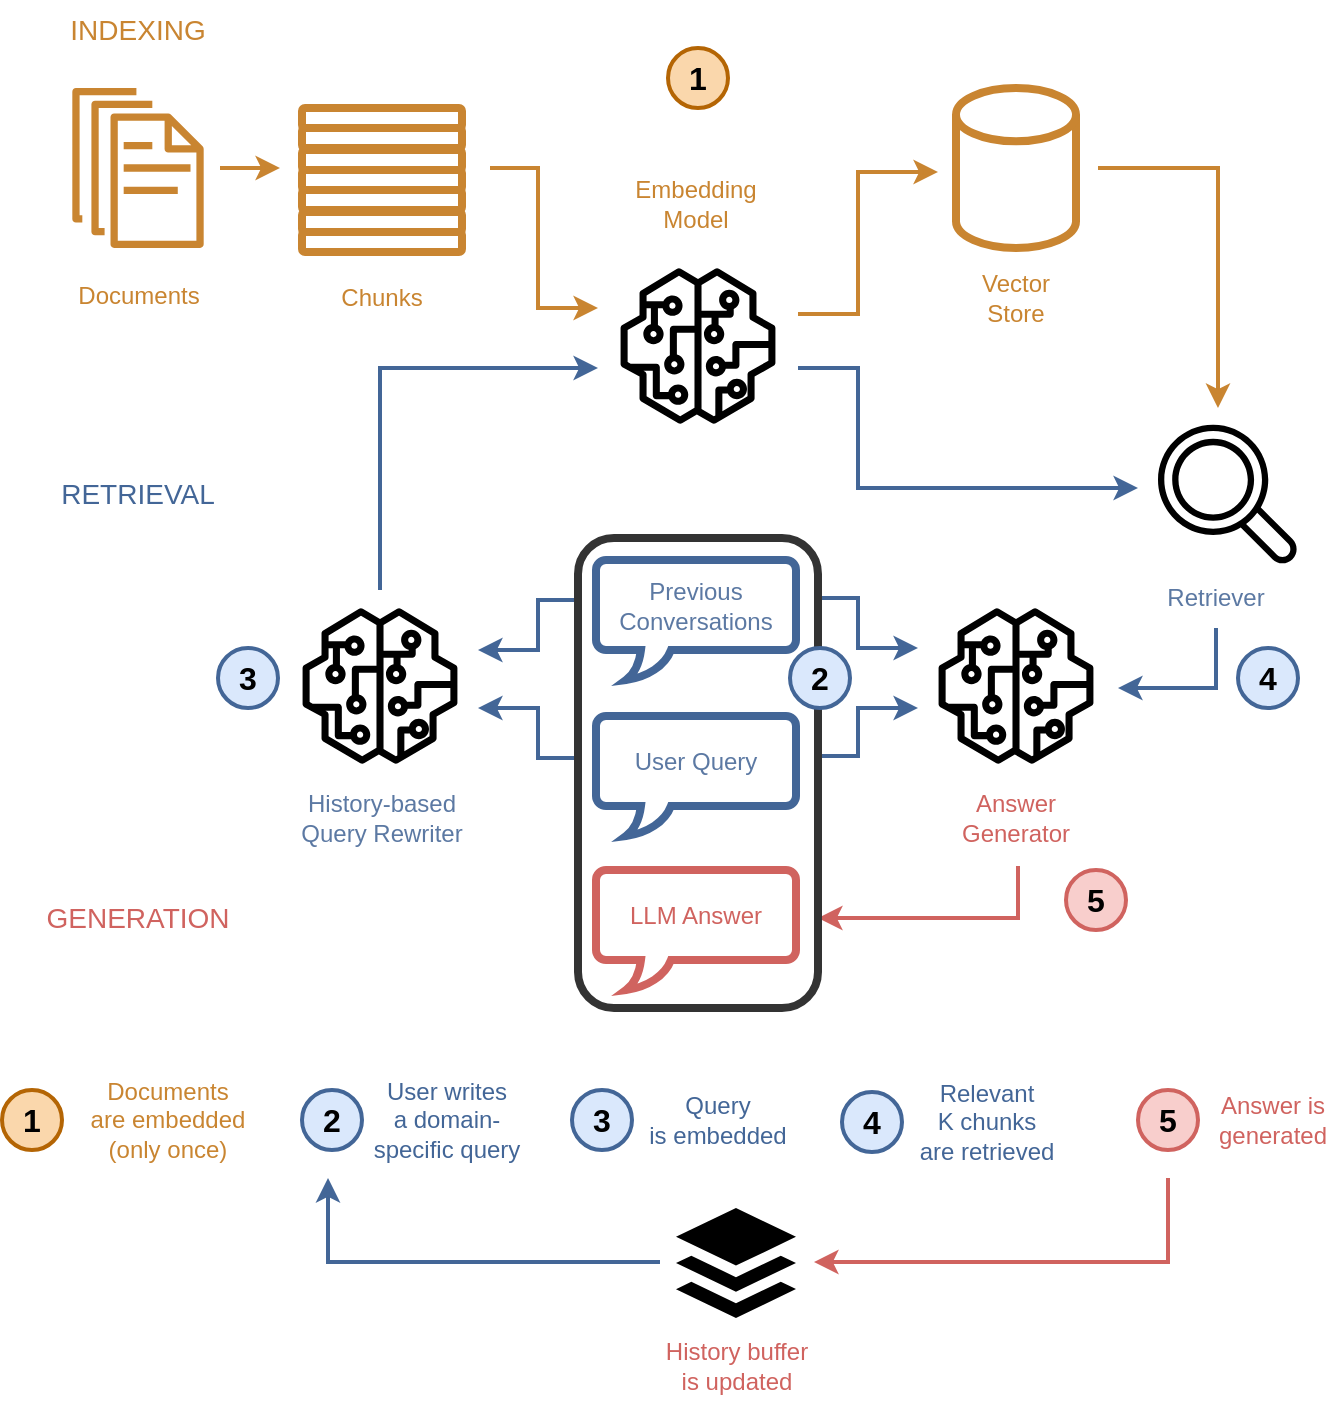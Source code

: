 <mxfile version="28.0.7">
  <diagram name="Page-1" id="A0v4osGbIFXanSQHNsu0">
    <mxGraphModel dx="2032" dy="761" grid="1" gridSize="11" guides="1" tooltips="1" connect="1" arrows="1" fold="1" page="1" pageScale="1" pageWidth="1100" pageHeight="850" math="0" shadow="0">
      <root>
        <mxCell id="0" />
        <mxCell id="1" parent="0" />
        <mxCell id="MLRTUsqkNvuf_6sixTTs-122" value="" style="group" vertex="1" connectable="0" parent="1">
          <mxGeometry x="107" y="166" width="634" height="504" as="geometry" />
        </mxCell>
        <mxCell id="MLRTUsqkNvuf_6sixTTs-6" value="&lt;font style=&quot;color: light-dark(rgb(201, 133, 49), rgb(201, 133, 49));&quot;&gt;Documents&lt;/font&gt;" style="sketch=0;outlineConnect=0;dashed=0;verticalLabelPosition=bottom;verticalAlign=top;align=center;html=1;fontSize=12;fontStyle=0;aspect=fixed;shape=mxgraph.aws4.resourceIcon;resIcon=mxgraph.aws4.documents;fillColor=none;strokeColor=light-dark(#C98531,#C98531);" vertex="1" parent="MLRTUsqkNvuf_6sixTTs-122">
          <mxGeometry y="34" width="100" height="100" as="geometry" />
        </mxCell>
        <mxCell id="MLRTUsqkNvuf_6sixTTs-16" style="edgeStyle=orthogonalEdgeStyle;rounded=0;orthogonalLoop=1;jettySize=auto;html=1;strokeWidth=2;strokeColor=light-dark(#C98531,#C98531);" edge="1" parent="MLRTUsqkNvuf_6sixTTs-122">
          <mxGeometry relative="1" as="geometry">
            <mxPoint x="280" y="154" as="targetPoint" />
            <mxPoint x="226" y="84" as="sourcePoint" />
            <Array as="points">
              <mxPoint x="250" y="84" />
              <mxPoint x="250" y="154" />
            </Array>
          </mxGeometry>
        </mxCell>
        <mxCell id="MLRTUsqkNvuf_6sixTTs-9" value="" style="rounded=1;whiteSpace=wrap;html=1;strokeWidth=4;strokeColor=light-dark(#C98531,#C98531);" vertex="1" parent="MLRTUsqkNvuf_6sixTTs-122">
          <mxGeometry x="132" y="54" width="80" height="10" as="geometry" />
        </mxCell>
        <mxCell id="MLRTUsqkNvuf_6sixTTs-17" style="edgeStyle=orthogonalEdgeStyle;rounded=0;orthogonalLoop=1;jettySize=auto;html=1;strokeWidth=2;strokeColor=light-dark(#C98531,#C98531);" edge="1" parent="MLRTUsqkNvuf_6sixTTs-122">
          <mxGeometry relative="1" as="geometry">
            <mxPoint x="121" y="84" as="targetPoint" />
            <mxPoint x="91" y="84" as="sourcePoint" />
          </mxGeometry>
        </mxCell>
        <mxCell id="MLRTUsqkNvuf_6sixTTs-20" value="" style="strokeWidth=4;html=1;shape=mxgraph.flowchart.database;whiteSpace=wrap;strokeColor=light-dark(#C98531,#C98531);" vertex="1" parent="MLRTUsqkNvuf_6sixTTs-122">
          <mxGeometry x="459" y="44" width="60" height="80" as="geometry" />
        </mxCell>
        <mxCell id="MLRTUsqkNvuf_6sixTTs-22" value="&lt;font style=&quot;color: light-dark(rgb(201, 133, 49), rgb(201, 133, 49));&quot;&gt;Vector Store&lt;/font&gt;" style="text;strokeColor=none;align=center;fillColor=none;html=1;verticalAlign=middle;whiteSpace=wrap;rounded=0;" vertex="1" parent="MLRTUsqkNvuf_6sixTTs-122">
          <mxGeometry x="459" y="134" width="60" height="30" as="geometry" />
        </mxCell>
        <mxCell id="MLRTUsqkNvuf_6sixTTs-25" style="edgeStyle=orthogonalEdgeStyle;rounded=0;orthogonalLoop=1;jettySize=auto;html=1;strokeWidth=2;strokeColor=light-dark(#C98531,#C98531);" edge="1" parent="MLRTUsqkNvuf_6sixTTs-122">
          <mxGeometry relative="1" as="geometry">
            <mxPoint x="450" y="86" as="targetPoint" />
            <mxPoint x="380" y="157" as="sourcePoint" />
            <Array as="points">
              <mxPoint x="410" y="157" />
              <mxPoint x="410" y="86" />
              <mxPoint x="450" y="86" />
            </Array>
          </mxGeometry>
        </mxCell>
        <mxCell id="MLRTUsqkNvuf_6sixTTs-29" value="&lt;font style=&quot;color: light-dark(rgb(92, 121, 163), rgb(92, 121, 163));&quot;&gt;User Query&lt;/font&gt;" style="whiteSpace=wrap;html=1;shape=mxgraph.basic.roundRectCallout;dx=30;dy=15;size=5;boundedLbl=1;strokeWidth=4;fillColor=none;gradientColor=#7ea6e0;strokeColor=light-dark(#436697,#436697);" vertex="1" parent="MLRTUsqkNvuf_6sixTTs-122">
          <mxGeometry x="279" y="358" width="100" height="60" as="geometry" />
        </mxCell>
        <mxCell id="MLRTUsqkNvuf_6sixTTs-30" value="&lt;font style=&quot;color: light-dark(rgb(92, 121, 163), rgb(92, 121, 163));&quot;&gt;Previous Conversations&lt;/font&gt;" style="whiteSpace=wrap;html=1;shape=mxgraph.basic.roundRectCallout;dx=30;dy=15;size=5;boundedLbl=1;strokeWidth=4;gradientDirection=east;fillColor=none;gradientColor=#7ea6e0;strokeColor=light-dark(#436697,#436697);" vertex="1" parent="MLRTUsqkNvuf_6sixTTs-122">
          <mxGeometry x="279" y="280" width="100" height="60" as="geometry" />
        </mxCell>
        <mxCell id="MLRTUsqkNvuf_6sixTTs-31" value="&lt;font style=&quot;color: light-dark(rgb(208, 99, 95), rgb(208, 99, 95));&quot;&gt;LLM Answer&lt;/font&gt;" style="whiteSpace=wrap;html=1;shape=mxgraph.basic.roundRectCallout;dx=30;dy=15;size=5;boundedLbl=1;strokeWidth=4;fillColor=none;gradientColor=#ea6b66;strokeColor=light-dark(#D0635F,#D0635F);" vertex="1" parent="MLRTUsqkNvuf_6sixTTs-122">
          <mxGeometry x="279" y="435" width="100" height="60" as="geometry" />
        </mxCell>
        <mxCell id="MLRTUsqkNvuf_6sixTTs-47" value="" style="edgeStyle=orthogonalEdgeStyle;rounded=0;orthogonalLoop=1;jettySize=auto;html=1;strokeWidth=2;fillColor=#dae8fc;gradientColor=#7ea6e0;strokeColor=light-dark(#436697,#436697);" edge="1" parent="MLRTUsqkNvuf_6sixTTs-122">
          <mxGeometry relative="1" as="geometry">
            <mxPoint x="170" y="294" as="sourcePoint" />
            <mxPoint x="280" y="184" as="targetPoint" />
            <Array as="points">
              <mxPoint x="171" y="294" />
              <mxPoint x="171" y="184" />
              <mxPoint x="280" y="184" />
            </Array>
          </mxGeometry>
        </mxCell>
        <mxCell id="MLRTUsqkNvuf_6sixTTs-34" value="" style="sketch=0;outlineConnect=0;gradientColor=#7EA6E0;fillColor=light-dark(#436697,#436697);strokeColor=#6c8ebf;dashed=0;verticalLabelPosition=bottom;verticalAlign=top;align=center;html=1;fontSize=12;fontStyle=0;aspect=fixed;pointerEvents=1;shape=mxgraph.aws4.sagemaker_model;strokeWidth=1;" vertex="1" parent="MLRTUsqkNvuf_6sixTTs-122">
          <mxGeometry x="132" y="304" width="78" height="78" as="geometry" />
        </mxCell>
        <mxCell id="MLRTUsqkNvuf_6sixTTs-35" value="&lt;font style=&quot;color: light-dark(rgb(92, 121, 163), rgb(92, 121, 163));&quot;&gt;History-based Query Rewriter&lt;/font&gt;" style="text;strokeColor=none;align=center;fillColor=none;html=1;verticalAlign=middle;whiteSpace=wrap;rounded=0;" vertex="1" parent="MLRTUsqkNvuf_6sixTTs-122">
          <mxGeometry x="127" y="394" width="90" height="30" as="geometry" />
        </mxCell>
        <mxCell id="MLRTUsqkNvuf_6sixTTs-36" style="edgeStyle=orthogonalEdgeStyle;rounded=0;orthogonalLoop=1;jettySize=auto;html=1;strokeWidth=2;fillColor=#dae8fc;gradientColor=#7ea6e0;strokeColor=light-dark(#436697,#436697);" edge="1" parent="MLRTUsqkNvuf_6sixTTs-122">
          <mxGeometry relative="1" as="geometry">
            <mxPoint x="220" y="325" as="targetPoint" />
            <mxPoint x="270" y="300" as="sourcePoint" />
            <Array as="points">
              <mxPoint x="250" y="325" />
            </Array>
          </mxGeometry>
        </mxCell>
        <mxCell id="MLRTUsqkNvuf_6sixTTs-37" style="edgeStyle=orthogonalEdgeStyle;rounded=0;orthogonalLoop=1;jettySize=auto;html=1;strokeWidth=2;fillColor=#dae8fc;gradientColor=#7ea6e0;strokeColor=light-dark(#436697,#436697);" edge="1" parent="MLRTUsqkNvuf_6sixTTs-122">
          <mxGeometry relative="1" as="geometry">
            <mxPoint x="220" y="354" as="targetPoint" />
            <mxPoint x="270" y="379" as="sourcePoint" />
            <Array as="points">
              <mxPoint x="250" y="379" />
              <mxPoint x="250" y="354" />
              <mxPoint x="220" y="354" />
            </Array>
          </mxGeometry>
        </mxCell>
        <mxCell id="MLRTUsqkNvuf_6sixTTs-46" value="" style="sketch=0;outlineConnect=0;gradientColor=light-dark(#436697,#436697);fillColor=light-dark(#C98531,#C98531);strokeColor=#d79b00;dashed=0;verticalLabelPosition=bottom;verticalAlign=top;align=center;html=1;fontSize=12;fontStyle=0;aspect=fixed;pointerEvents=1;shape=mxgraph.aws4.sagemaker_model;strokeWidth=1;" vertex="1" parent="MLRTUsqkNvuf_6sixTTs-122">
          <mxGeometry x="291" y="134" width="78" height="78" as="geometry" />
        </mxCell>
        <mxCell id="MLRTUsqkNvuf_6sixTTs-49" value="" style="sketch=0;outlineConnect=0;fillColor=light-dark(#C98531,#C98531);strokeColor=#d79b00;dashed=0;verticalLabelPosition=bottom;verticalAlign=top;align=center;html=1;fontSize=12;fontStyle=0;aspect=fixed;pointerEvents=1;shape=mxgraph.aws4.magnifying_glass_2;gradientColor=light-dark(#436697,#436697);" vertex="1" parent="MLRTUsqkNvuf_6sixTTs-122">
          <mxGeometry x="560" y="212" width="70" height="70" as="geometry" />
        </mxCell>
        <mxCell id="MLRTUsqkNvuf_6sixTTs-50" value="" style="sketch=0;outlineConnect=0;fillColor=light-dark(#436697,#436697);strokeColor=none;dashed=0;verticalLabelPosition=bottom;verticalAlign=top;align=center;html=1;fontSize=12;fontStyle=0;aspect=fixed;pointerEvents=1;shape=mxgraph.aws4.sagemaker_model;strokeWidth=1;gradientColor=light-dark(#D0635F,#D0635F);" vertex="1" parent="MLRTUsqkNvuf_6sixTTs-122">
          <mxGeometry x="450" y="304" width="78" height="78" as="geometry" />
        </mxCell>
        <mxCell id="MLRTUsqkNvuf_6sixTTs-51" style="edgeStyle=orthogonalEdgeStyle;rounded=0;orthogonalLoop=1;jettySize=auto;html=1;strokeWidth=2;strokeColor=light-dark(#C98531,#C98531);" edge="1" parent="MLRTUsqkNvuf_6sixTTs-122">
          <mxGeometry relative="1" as="geometry">
            <mxPoint x="590" y="204" as="targetPoint" />
            <mxPoint x="530" y="84" as="sourcePoint" />
            <Array as="points">
              <mxPoint x="590" y="84" />
              <mxPoint x="590" y="204" />
            </Array>
          </mxGeometry>
        </mxCell>
        <mxCell id="MLRTUsqkNvuf_6sixTTs-53" style="edgeStyle=orthogonalEdgeStyle;rounded=0;orthogonalLoop=1;jettySize=auto;html=1;strokeWidth=2;fillColor=#dae8fc;gradientColor=#7ea6e0;strokeColor=light-dark(#436697,#436697);" edge="1" parent="MLRTUsqkNvuf_6sixTTs-122">
          <mxGeometry relative="1" as="geometry">
            <mxPoint x="550" y="244" as="targetPoint" />
            <mxPoint x="380" y="184" as="sourcePoint" />
            <Array as="points">
              <mxPoint x="410" y="184" />
              <mxPoint x="410" y="244" />
            </Array>
          </mxGeometry>
        </mxCell>
        <mxCell id="MLRTUsqkNvuf_6sixTTs-54" style="edgeStyle=orthogonalEdgeStyle;rounded=0;orthogonalLoop=1;jettySize=auto;html=1;strokeWidth=2;fillColor=#dae8fc;gradientColor=#7ea6e0;strokeColor=light-dark(#436697,#436697);" edge="1" parent="MLRTUsqkNvuf_6sixTTs-122">
          <mxGeometry relative="1" as="geometry">
            <mxPoint x="440" y="324" as="targetPoint" />
            <mxPoint x="390" y="299" as="sourcePoint" />
            <Array as="points">
              <mxPoint x="410" y="299" />
              <mxPoint x="410" y="324" />
            </Array>
          </mxGeometry>
        </mxCell>
        <mxCell id="MLRTUsqkNvuf_6sixTTs-55" style="edgeStyle=orthogonalEdgeStyle;rounded=0;orthogonalLoop=1;jettySize=auto;html=1;strokeWidth=2;fillColor=#dae8fc;gradientColor=#7ea6e0;strokeColor=light-dark(#436697,#436697);" edge="1" parent="MLRTUsqkNvuf_6sixTTs-122">
          <mxGeometry relative="1" as="geometry">
            <mxPoint x="440" y="354" as="targetPoint" />
            <mxPoint x="390" y="378" as="sourcePoint" />
            <Array as="points">
              <mxPoint x="410" y="378" />
              <mxPoint x="410" y="354" />
            </Array>
          </mxGeometry>
        </mxCell>
        <mxCell id="MLRTUsqkNvuf_6sixTTs-56" style="edgeStyle=orthogonalEdgeStyle;rounded=0;orthogonalLoop=1;jettySize=auto;html=1;strokeWidth=2;exitX=0.5;exitY=1;exitDx=0;exitDy=0;fillColor=#dae8fc;gradientColor=#7ea6e0;strokeColor=light-dark(#436697,#436697);" edge="1" parent="MLRTUsqkNvuf_6sixTTs-122" source="MLRTUsqkNvuf_6sixTTs-78">
          <mxGeometry relative="1" as="geometry">
            <mxPoint x="540" y="344" as="targetPoint" />
            <mxPoint x="600" y="324" as="sourcePoint" />
            <Array as="points">
              <mxPoint x="589" y="344" />
            </Array>
          </mxGeometry>
        </mxCell>
        <mxCell id="MLRTUsqkNvuf_6sixTTs-58" style="edgeStyle=orthogonalEdgeStyle;rounded=0;orthogonalLoop=1;jettySize=auto;html=1;strokeWidth=2;fillColor=#f8cecc;gradientColor=#ea6b66;strokeColor=light-dark(#D0635F,#D0635F);" edge="1" parent="MLRTUsqkNvuf_6sixTTs-122">
          <mxGeometry relative="1" as="geometry">
            <mxPoint x="390" y="459" as="targetPoint" />
            <mxPoint x="490" y="434" as="sourcePoint" />
            <Array as="points">
              <mxPoint x="489" y="434" />
              <mxPoint x="490" y="434" />
              <mxPoint x="490" y="459" />
            </Array>
          </mxGeometry>
        </mxCell>
        <mxCell id="MLRTUsqkNvuf_6sixTTs-68" value="" style="rounded=1;whiteSpace=wrap;html=1;strokeWidth=4;strokeColor=light-dark(#C98531,#C98531);" vertex="1" parent="MLRTUsqkNvuf_6sixTTs-122">
          <mxGeometry x="132" y="64" width="80" height="10" as="geometry" />
        </mxCell>
        <mxCell id="MLRTUsqkNvuf_6sixTTs-69" value="" style="rounded=1;whiteSpace=wrap;html=1;strokeWidth=4;strokeColor=light-dark(#C98531,#C98531);" vertex="1" parent="MLRTUsqkNvuf_6sixTTs-122">
          <mxGeometry x="132" y="75" width="80" height="10" as="geometry" />
        </mxCell>
        <mxCell id="MLRTUsqkNvuf_6sixTTs-71" value="" style="rounded=1;whiteSpace=wrap;html=1;strokeWidth=4;strokeColor=light-dark(#C98531,#C98531);" vertex="1" parent="MLRTUsqkNvuf_6sixTTs-122">
          <mxGeometry x="132" y="85" width="80" height="10" as="geometry" />
        </mxCell>
        <mxCell id="MLRTUsqkNvuf_6sixTTs-72" value="" style="rounded=1;whiteSpace=wrap;html=1;strokeWidth=4;strokeColor=light-dark(#C98531,#C98531);" vertex="1" parent="MLRTUsqkNvuf_6sixTTs-122">
          <mxGeometry x="132" y="95" width="80" height="10" as="geometry" />
        </mxCell>
        <mxCell id="MLRTUsqkNvuf_6sixTTs-73" value="" style="rounded=1;whiteSpace=wrap;html=1;strokeWidth=4;strokeColor=light-dark(#C98531,#C98531);" vertex="1" parent="MLRTUsqkNvuf_6sixTTs-122">
          <mxGeometry x="132" y="106" width="80" height="10" as="geometry" />
        </mxCell>
        <mxCell id="MLRTUsqkNvuf_6sixTTs-74" value="" style="rounded=1;whiteSpace=wrap;html=1;strokeWidth=4;strokeColor=light-dark(#C98531,#C98531);" vertex="1" parent="MLRTUsqkNvuf_6sixTTs-122">
          <mxGeometry x="132" y="116" width="80" height="10" as="geometry" />
        </mxCell>
        <mxCell id="MLRTUsqkNvuf_6sixTTs-75" value="&lt;font style=&quot;color: light-dark(rgb(201, 133, 49), rgb(201, 133, 49));&quot;&gt;Chunks&lt;/font&gt;" style="text;strokeColor=none;align=center;fillColor=none;html=1;verticalAlign=middle;whiteSpace=wrap;rounded=0;" vertex="1" parent="MLRTUsqkNvuf_6sixTTs-122">
          <mxGeometry x="142" y="134" width="60" height="30" as="geometry" />
        </mxCell>
        <mxCell id="MLRTUsqkNvuf_6sixTTs-76" value="&lt;div&gt;&lt;font style=&quot;color: light-dark(rgb(201, 133, 49), rgb(201, 133, 49));&quot;&gt;Embedding Model&lt;/font&gt;&lt;/div&gt;" style="text;strokeColor=none;align=center;fillColor=none;html=1;verticalAlign=middle;whiteSpace=wrap;rounded=0;" vertex="1" parent="MLRTUsqkNvuf_6sixTTs-122">
          <mxGeometry x="299" y="87" width="60" height="30" as="geometry" />
        </mxCell>
        <mxCell id="MLRTUsqkNvuf_6sixTTs-77" value="&lt;font style=&quot;color: light-dark(rgb(208, 99, 95), rgb(208, 99, 95));&quot;&gt;Answer Generator&lt;/font&gt;" style="text;strokeColor=none;align=center;fillColor=none;html=1;verticalAlign=middle;whiteSpace=wrap;rounded=0;" vertex="1" parent="MLRTUsqkNvuf_6sixTTs-122">
          <mxGeometry x="444" y="394" width="90" height="30" as="geometry" />
        </mxCell>
        <mxCell id="MLRTUsqkNvuf_6sixTTs-78" value="&lt;font style=&quot;color: light-dark(rgb(92, 121, 163), rgb(92, 121, 163));&quot;&gt;Retriever&lt;/font&gt;" style="text;strokeColor=none;align=center;fillColor=none;html=1;verticalAlign=middle;whiteSpace=wrap;rounded=0;" vertex="1" parent="MLRTUsqkNvuf_6sixTTs-122">
          <mxGeometry x="544" y="284" width="90" height="30" as="geometry" />
        </mxCell>
        <mxCell id="MLRTUsqkNvuf_6sixTTs-85" value="&lt;font style=&quot;font-size: 14px; color: light-dark(rgb(201, 133, 49), rgb(201, 133, 49));&quot;&gt;INDEXING&lt;/font&gt;" style="text;strokeColor=none;align=center;fillColor=none;html=1;verticalAlign=middle;whiteSpace=wrap;rounded=0;" vertex="1" parent="MLRTUsqkNvuf_6sixTTs-122">
          <mxGeometry x="10" width="80" height="30" as="geometry" />
        </mxCell>
        <mxCell id="MLRTUsqkNvuf_6sixTTs-86" value="&lt;span style=&quot;font-size: 14px;&quot;&gt;&lt;font style=&quot;color: light-dark(rgb(67, 102, 151), rgb(67, 102, 151));&quot;&gt;RETRIEVAL&lt;/font&gt;&lt;/span&gt;" style="text;strokeColor=none;align=center;fillColor=none;html=1;verticalAlign=middle;whiteSpace=wrap;rounded=0;" vertex="1" parent="MLRTUsqkNvuf_6sixTTs-122">
          <mxGeometry x="10" y="232" width="80" height="30" as="geometry" />
        </mxCell>
        <mxCell id="MLRTUsqkNvuf_6sixTTs-87" value="&lt;span style=&quot;font-size: 14px;&quot;&gt;&lt;font style=&quot;color: light-dark(rgb(208, 99, 95), rgb(208, 99, 95));&quot;&gt;GENERATION&lt;/font&gt;&lt;/span&gt;" style="text;strokeColor=none;align=center;fillColor=none;html=1;verticalAlign=middle;whiteSpace=wrap;rounded=0;" vertex="1" parent="MLRTUsqkNvuf_6sixTTs-122">
          <mxGeometry x="10" y="444" width="80" height="30" as="geometry" />
        </mxCell>
        <mxCell id="MLRTUsqkNvuf_6sixTTs-93" value="1" style="ellipse;whiteSpace=wrap;html=1;aspect=fixed;rotation=0;strokeColor=#B46504;gradientDirection=east;fillColor=#fad7ac;rounded=0;pointerEvents=0;fontFamily=Helvetica;fontSize=16;spacingTop=4;spacingBottom=4;spacingLeft=4;spacingRight=4;points=[];fontStyle=1;strokeWidth=2;" vertex="1" parent="MLRTUsqkNvuf_6sixTTs-122">
          <mxGeometry x="315" y="24" width="30" height="30" as="geometry" />
        </mxCell>
        <mxCell id="MLRTUsqkNvuf_6sixTTs-94" value="3" style="ellipse;whiteSpace=wrap;html=1;aspect=fixed;rotation=0;strokeColor=light-dark(#436697,#436697);gradientDirection=east;fillColor=#dae8fc;rounded=0;pointerEvents=0;fontFamily=Helvetica;fontSize=16;spacingTop=4;spacingBottom=4;spacingLeft=4;spacingRight=4;points=[];fontStyle=1;gradientColor=none;strokeWidth=2;" vertex="1" parent="MLRTUsqkNvuf_6sixTTs-122">
          <mxGeometry x="90" y="324" width="30" height="30" as="geometry" />
        </mxCell>
        <mxCell id="MLRTUsqkNvuf_6sixTTs-96" value="5" style="ellipse;whiteSpace=wrap;html=1;aspect=fixed;rotation=0;strokeColor=light-dark(#D0635F,#D0635F);gradientDirection=east;fillColor=#f8cecc;rounded=0;pointerEvents=0;fontFamily=Helvetica;fontSize=16;spacingTop=4;spacingBottom=4;spacingLeft=4;spacingRight=4;points=[];fontStyle=1;gradientColor=none;strokeWidth=2;" vertex="1" parent="MLRTUsqkNvuf_6sixTTs-122">
          <mxGeometry x="514" y="435" width="30" height="30" as="geometry" />
        </mxCell>
        <mxCell id="MLRTUsqkNvuf_6sixTTs-97" value="4" style="ellipse;whiteSpace=wrap;html=1;aspect=fixed;rotation=0;strokeColor=light-dark(#436697,#436697);gradientDirection=east;fillColor=#dae8fc;rounded=0;pointerEvents=0;fontFamily=Helvetica;fontSize=16;spacingTop=4;spacingBottom=4;spacingLeft=4;spacingRight=4;points=[];fontStyle=1;gradientColor=none;strokeWidth=2;" vertex="1" parent="MLRTUsqkNvuf_6sixTTs-122">
          <mxGeometry x="600" y="324" width="30" height="30" as="geometry" />
        </mxCell>
        <mxCell id="MLRTUsqkNvuf_6sixTTs-118" value="" style="rounded=1;whiteSpace=wrap;html=1;fillColor=none;strokeWidth=4;strokeColor=light-dark(#333333,#B3B3B3);" vertex="1" parent="MLRTUsqkNvuf_6sixTTs-122">
          <mxGeometry x="270" y="269" width="120" height="235" as="geometry" />
        </mxCell>
        <mxCell id="MLRTUsqkNvuf_6sixTTs-108" value="2" style="ellipse;whiteSpace=wrap;html=1;aspect=fixed;rotation=0;strokeColor=light-dark(#436697,#436697);gradientDirection=east;fillColor=#dae8fc;rounded=0;pointerEvents=0;fontFamily=Helvetica;fontSize=16;spacingTop=4;spacingBottom=4;spacingLeft=4;spacingRight=4;points=[];fontStyle=1;gradientColor=none;strokeWidth=2;" vertex="1" parent="MLRTUsqkNvuf_6sixTTs-122">
          <mxGeometry x="376" y="324" width="30" height="30" as="geometry" />
        </mxCell>
        <mxCell id="MLRTUsqkNvuf_6sixTTs-123" value="" style="group" vertex="1" connectable="0" parent="1">
          <mxGeometry x="89" y="711" width="670" height="157" as="geometry" />
        </mxCell>
        <mxCell id="MLRTUsqkNvuf_6sixTTs-113" value="5" style="ellipse;whiteSpace=wrap;html=1;aspect=fixed;rotation=0;strokeColor=light-dark(#D0635F,#D0635F);gradientDirection=east;fillColor=#f8cecc;rounded=0;pointerEvents=0;fontFamily=Helvetica;fontSize=16;spacingTop=4;spacingBottom=4;spacingLeft=4;spacingRight=4;points=[];fontStyle=1;gradientColor=none;strokeWidth=2;" vertex="1" parent="MLRTUsqkNvuf_6sixTTs-123">
          <mxGeometry x="568" width="30" height="30" as="geometry" />
        </mxCell>
        <mxCell id="MLRTUsqkNvuf_6sixTTs-110" value="&lt;font style=&quot;color: light-dark(rgb(208, 99, 95), rgb(208, 99, 95));&quot;&gt;Answer is generated&lt;/font&gt;" style="text;align=center;html=1;verticalAlign=middle;whiteSpace=wrap;rounded=0;" vertex="1" parent="MLRTUsqkNvuf_6sixTTs-123">
          <mxGeometry x="601" width="69" height="30" as="geometry" />
        </mxCell>
        <mxCell id="MLRTUsqkNvuf_6sixTTs-98" value="&lt;font style=&quot;color: light-dark(rgb(201, 133, 49), rgb(201, 133, 49));&quot;&gt;Documents&lt;/font&gt;&lt;div&gt;&lt;font style=&quot;color: light-dark(rgb(201, 133, 49), rgb(201, 133, 49));&quot;&gt;are embedded&lt;/font&gt;&lt;div&gt;&lt;font style=&quot;color: light-dark(rgb(201, 133, 49), rgb(201, 133, 49));&quot;&gt;(only once)&lt;/font&gt;&lt;/div&gt;&lt;/div&gt;" style="text;align=center;html=1;verticalAlign=middle;whiteSpace=wrap;rounded=0;" vertex="1" parent="MLRTUsqkNvuf_6sixTTs-123">
          <mxGeometry x="38" width="90" height="30" as="geometry" />
        </mxCell>
        <mxCell id="MLRTUsqkNvuf_6sixTTs-99" value="1" style="ellipse;whiteSpace=wrap;html=1;aspect=fixed;rotation=0;strokeColor=#B46504;gradientDirection=east;fillColor=#fad7ac;rounded=0;pointerEvents=0;fontFamily=Helvetica;fontSize=16;spacingTop=4;spacingBottom=4;spacingLeft=4;spacingRight=4;points=[];fontStyle=1;strokeWidth=2;" vertex="1" parent="MLRTUsqkNvuf_6sixTTs-123">
          <mxGeometry width="30" height="30" as="geometry" />
        </mxCell>
        <mxCell id="MLRTUsqkNvuf_6sixTTs-100" value="2" style="ellipse;whiteSpace=wrap;html=1;aspect=fixed;rotation=0;strokeColor=light-dark(#436697,#436697);gradientDirection=east;fillColor=#dae8fc;rounded=0;pointerEvents=0;fontFamily=Helvetica;fontSize=16;spacingTop=4;spacingBottom=4;spacingLeft=4;spacingRight=4;points=[];fontStyle=1;gradientColor=none;strokeWidth=2;" vertex="1" parent="MLRTUsqkNvuf_6sixTTs-123">
          <mxGeometry x="150" width="30" height="30" as="geometry" />
        </mxCell>
        <mxCell id="MLRTUsqkNvuf_6sixTTs-102" value="&lt;font style=&quot;color: light-dark(rgb(67, 102, 151), rgb(67, 102, 151));&quot;&gt;&lt;font style=&quot;&quot;&gt;User&amp;nbsp;&lt;/font&gt;&lt;span style=&quot;background-color: transparent;&quot;&gt;writes&lt;/span&gt;&lt;/font&gt;&lt;div&gt;&lt;font style=&quot;color: light-dark(rgb(67, 102, 151), rgb(67, 102, 151));&quot;&gt;&lt;span style=&quot;background-color: transparent;&quot;&gt;a&amp;nbsp;&lt;/span&gt;&lt;/font&gt;&lt;span style=&quot;color: light-dark(rgb(67, 102, 151), rgb(67, 102, 151)); background-color: transparent;&quot;&gt;domain-specific query&lt;/span&gt;&lt;/div&gt;" style="text;align=center;html=1;verticalAlign=middle;whiteSpace=wrap;rounded=0;" vertex="1" parent="MLRTUsqkNvuf_6sixTTs-123">
          <mxGeometry x="184" width="77" height="30" as="geometry" />
        </mxCell>
        <mxCell id="MLRTUsqkNvuf_6sixTTs-103" value="3" style="ellipse;whiteSpace=wrap;html=1;aspect=fixed;rotation=0;strokeColor=light-dark(#436697,#436697);gradientDirection=east;fillColor=#dae8fc;rounded=0;pointerEvents=0;fontFamily=Helvetica;fontSize=16;spacingTop=4;spacingBottom=4;spacingLeft=4;spacingRight=4;points=[];fontStyle=1;gradientColor=none;strokeWidth=2;" vertex="1" parent="MLRTUsqkNvuf_6sixTTs-123">
          <mxGeometry x="285" width="30" height="30" as="geometry" />
        </mxCell>
        <mxCell id="MLRTUsqkNvuf_6sixTTs-104" value="&lt;font style=&quot;color: light-dark(rgb(67, 102, 151), rgb(67, 102, 151));&quot;&gt;Query&lt;/font&gt;&lt;div&gt;&lt;font style=&quot;color: light-dark(rgb(67, 102, 151), rgb(67, 102, 151));&quot;&gt;is embedded&lt;/font&gt;&lt;/div&gt;" style="text;align=center;html=1;verticalAlign=middle;whiteSpace=wrap;rounded=0;" vertex="1" parent="MLRTUsqkNvuf_6sixTTs-123">
          <mxGeometry x="319" width="78" height="30" as="geometry" />
        </mxCell>
        <mxCell id="MLRTUsqkNvuf_6sixTTs-106" value="4" style="ellipse;whiteSpace=wrap;html=1;aspect=fixed;rotation=0;strokeColor=light-dark(#436697,#436697);gradientDirection=east;fillColor=#dae8fc;rounded=0;pointerEvents=0;fontFamily=Helvetica;fontSize=16;spacingTop=4;spacingBottom=4;spacingLeft=4;spacingRight=4;points=[];fontStyle=1;gradientColor=none;strokeWidth=2;" vertex="1" parent="MLRTUsqkNvuf_6sixTTs-123">
          <mxGeometry x="420" y="1" width="30" height="30" as="geometry" />
        </mxCell>
        <mxCell id="MLRTUsqkNvuf_6sixTTs-107" value="&lt;font style=&quot;color: light-dark(rgb(67, 102, 151), rgb(67, 102, 151));&quot;&gt;Relevant&lt;/font&gt;&lt;div&gt;&lt;span style=&quot;background-color: transparent;&quot;&gt;&lt;font style=&quot;color: light-dark(rgb(67, 102, 151), rgb(67, 102, 151));&quot;&gt;K chunks&lt;/font&gt;&lt;/span&gt;&lt;/div&gt;&lt;div&gt;&lt;span style=&quot;background-color: transparent;&quot;&gt;&lt;font style=&quot;color: light-dark(rgb(67, 102, 151), rgb(67, 102, 151));&quot;&gt;are retrieved&lt;/font&gt;&lt;/span&gt;&lt;/div&gt;" style="text;align=center;html=1;verticalAlign=middle;whiteSpace=wrap;rounded=0;" vertex="1" parent="MLRTUsqkNvuf_6sixTTs-123">
          <mxGeometry x="450" y="1" width="85" height="30" as="geometry" />
        </mxCell>
        <mxCell id="MLRTUsqkNvuf_6sixTTs-114" style="edgeStyle=orthogonalEdgeStyle;rounded=0;orthogonalLoop=1;jettySize=auto;html=1;strokeWidth=2;fillColor=#dae8fc;gradientColor=#7ea6e0;strokeColor=light-dark(#D0635F,#D0635F);" edge="1" parent="MLRTUsqkNvuf_6sixTTs-123">
          <mxGeometry relative="1" as="geometry">
            <mxPoint x="406" y="86" as="targetPoint" />
            <mxPoint x="583" y="44" as="sourcePoint" />
            <Array as="points">
              <mxPoint x="583" y="86" />
              <mxPoint x="406" y="86" />
            </Array>
          </mxGeometry>
        </mxCell>
        <mxCell id="MLRTUsqkNvuf_6sixTTs-117" style="edgeStyle=orthogonalEdgeStyle;rounded=0;orthogonalLoop=1;jettySize=auto;html=1;strokeWidth=2;fillColor=#dae8fc;gradientColor=#7ea6e0;strokeColor=light-dark(#436697,#436697);" edge="1" parent="MLRTUsqkNvuf_6sixTTs-123">
          <mxGeometry relative="1" as="geometry">
            <mxPoint x="163" y="44" as="targetPoint" />
            <mxPoint x="329" y="86" as="sourcePoint" />
            <Array as="points">
              <mxPoint x="329" y="86" />
              <mxPoint x="163" y="86" />
            </Array>
          </mxGeometry>
        </mxCell>
        <mxCell id="MLRTUsqkNvuf_6sixTTs-119" value="" style="dashed=0;outlineConnect=0;html=1;align=center;labelPosition=center;verticalLabelPosition=bottom;verticalAlign=top;shape=mxgraph.weblogos.buffer;fillColor=light-dark(#D0635F,#D0635F);strokeColor=none;gradientColor=light-dark(#436697,#436697);gradientDirection=west;" vertex="1" parent="MLRTUsqkNvuf_6sixTTs-123">
          <mxGeometry x="337" y="59" width="60" height="55" as="geometry" />
        </mxCell>
        <mxCell id="MLRTUsqkNvuf_6sixTTs-121" value="&lt;font color=&quot;#d0635f&quot;&gt;History buffer is updated&lt;/font&gt;" style="text;align=center;html=1;verticalAlign=middle;whiteSpace=wrap;rounded=0;" vertex="1" parent="MLRTUsqkNvuf_6sixTTs-123">
          <mxGeometry x="326.5" y="119" width="81" height="38" as="geometry" />
        </mxCell>
      </root>
    </mxGraphModel>
  </diagram>
</mxfile>
